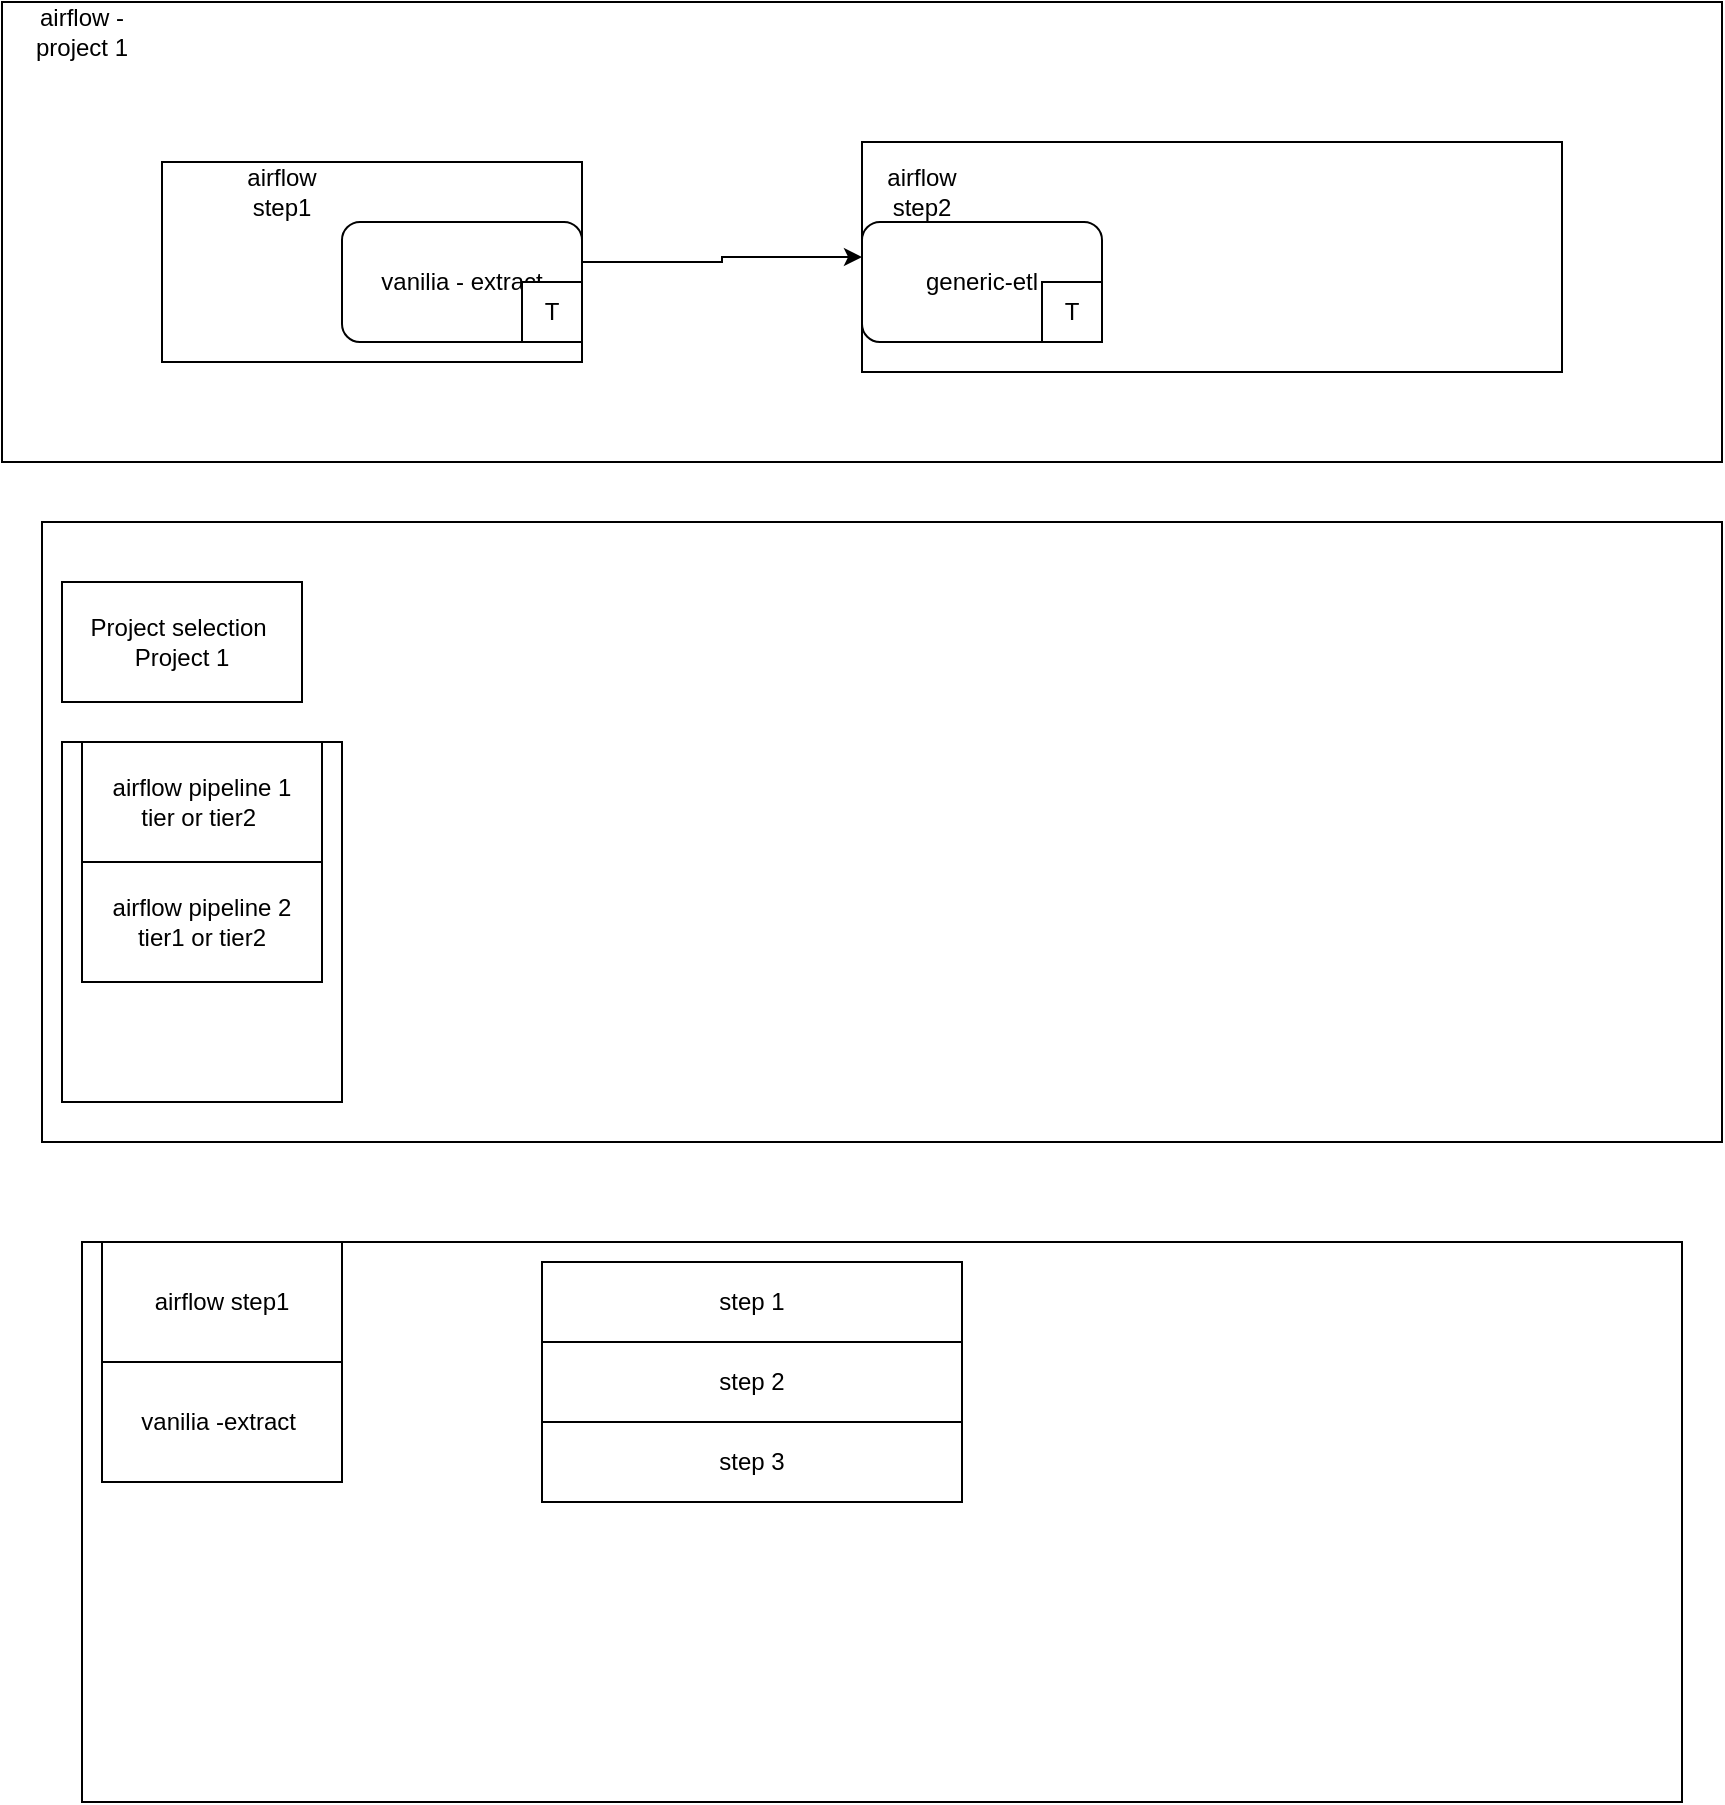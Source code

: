 <mxfile version="16.5.3" type="device"><diagram id="gTDBBgW0pvSpPj36XYHt" name="Page-1"><mxGraphModel dx="1186" dy="608" grid="1" gridSize="10" guides="1" tooltips="1" connect="1" arrows="1" fold="1" page="1" pageScale="1" pageWidth="850" pageHeight="1100" math="0" shadow="0"><root><mxCell id="0"/><mxCell id="1" parent="0"/><mxCell id="PC7Z_Ww7NmTy_V5oG44v-1" value="" style="rounded=0;whiteSpace=wrap;html=1;" vertex="1" parent="1"><mxGeometry x="10" y="100" width="860" height="230" as="geometry"/></mxCell><mxCell id="PC7Z_Ww7NmTy_V5oG44v-5" value="" style="edgeStyle=orthogonalEdgeStyle;rounded=0;orthogonalLoop=1;jettySize=auto;html=1;" edge="1" parent="1" source="PC7Z_Ww7NmTy_V5oG44v-2" target="PC7Z_Ww7NmTy_V5oG44v-4"><mxGeometry relative="1" as="geometry"/></mxCell><mxCell id="PC7Z_Ww7NmTy_V5oG44v-2" value="" style="rounded=0;whiteSpace=wrap;html=1;" vertex="1" parent="1"><mxGeometry x="90" y="180" width="210" height="100" as="geometry"/></mxCell><mxCell id="PC7Z_Ww7NmTy_V5oG44v-4" value="" style="rounded=0;whiteSpace=wrap;html=1;" vertex="1" parent="1"><mxGeometry x="440" y="170" width="350" height="115" as="geometry"/></mxCell><mxCell id="PC7Z_Ww7NmTy_V5oG44v-6" value="airflow - project 1" style="text;html=1;strokeColor=none;fillColor=none;align=center;verticalAlign=middle;whiteSpace=wrap;rounded=0;" vertex="1" parent="1"><mxGeometry x="20" y="100" width="60" height="30" as="geometry"/></mxCell><mxCell id="PC7Z_Ww7NmTy_V5oG44v-7" value="airflow step1" style="text;html=1;strokeColor=none;fillColor=none;align=center;verticalAlign=middle;whiteSpace=wrap;rounded=0;" vertex="1" parent="1"><mxGeometry x="120" y="180" width="60" height="30" as="geometry"/></mxCell><mxCell id="PC7Z_Ww7NmTy_V5oG44v-8" value="airflow step2" style="text;html=1;strokeColor=none;fillColor=none;align=center;verticalAlign=middle;whiteSpace=wrap;rounded=0;" vertex="1" parent="1"><mxGeometry x="440" y="180" width="60" height="30" as="geometry"/></mxCell><mxCell id="PC7Z_Ww7NmTy_V5oG44v-9" value="vanilia - extract" style="rounded=1;whiteSpace=wrap;html=1;" vertex="1" parent="1"><mxGeometry x="180" y="210" width="120" height="60" as="geometry"/></mxCell><mxCell id="PC7Z_Ww7NmTy_V5oG44v-10" value="generic-etl" style="rounded=1;whiteSpace=wrap;html=1;" vertex="1" parent="1"><mxGeometry x="440" y="210" width="120" height="60" as="geometry"/></mxCell><mxCell id="PC7Z_Ww7NmTy_V5oG44v-11" value="T" style="rounded=0;whiteSpace=wrap;html=1;" vertex="1" parent="1"><mxGeometry x="270" y="240" width="30" height="30" as="geometry"/></mxCell><mxCell id="PC7Z_Ww7NmTy_V5oG44v-12" value="T" style="rounded=0;whiteSpace=wrap;html=1;" vertex="1" parent="1"><mxGeometry x="530" y="240" width="30" height="30" as="geometry"/></mxCell><mxCell id="PC7Z_Ww7NmTy_V5oG44v-13" value="" style="rounded=0;whiteSpace=wrap;html=1;" vertex="1" parent="1"><mxGeometry x="30" y="360" width="840" height="310" as="geometry"/></mxCell><mxCell id="PC7Z_Ww7NmTy_V5oG44v-14" value="Project selection&amp;nbsp;&lt;br&gt;Project 1" style="rounded=0;whiteSpace=wrap;html=1;" vertex="1" parent="1"><mxGeometry x="40" y="390" width="120" height="60" as="geometry"/></mxCell><mxCell id="PC7Z_Ww7NmTy_V5oG44v-15" value="" style="rounded=0;whiteSpace=wrap;html=1;" vertex="1" parent="1"><mxGeometry x="40" y="470" width="140" height="180" as="geometry"/></mxCell><mxCell id="PC7Z_Ww7NmTy_V5oG44v-16" value="airflow pipeline 1&lt;br&gt;tier or tier2&amp;nbsp;" style="rounded=0;whiteSpace=wrap;html=1;" vertex="1" parent="1"><mxGeometry x="50" y="470" width="120" height="60" as="geometry"/></mxCell><mxCell id="PC7Z_Ww7NmTy_V5oG44v-17" value="airflow pipeline 2&lt;br&gt;tier1 or tier2" style="rounded=0;whiteSpace=wrap;html=1;" vertex="1" parent="1"><mxGeometry x="50" y="530" width="120" height="60" as="geometry"/></mxCell><mxCell id="PC7Z_Ww7NmTy_V5oG44v-18" value="" style="rounded=0;whiteSpace=wrap;html=1;" vertex="1" parent="1"><mxGeometry x="50" y="720" width="800" height="280" as="geometry"/></mxCell><mxCell id="PC7Z_Ww7NmTy_V5oG44v-19" value="airflow step1" style="rounded=0;whiteSpace=wrap;html=1;" vertex="1" parent="1"><mxGeometry x="60" y="720" width="120" height="60" as="geometry"/></mxCell><mxCell id="PC7Z_Ww7NmTy_V5oG44v-20" value="vanilia -extract&amp;nbsp;" style="rounded=0;whiteSpace=wrap;html=1;" vertex="1" parent="1"><mxGeometry x="60" y="780" width="120" height="60" as="geometry"/></mxCell><mxCell id="PC7Z_Ww7NmTy_V5oG44v-21" value="step 1" style="rounded=0;whiteSpace=wrap;html=1;" vertex="1" parent="1"><mxGeometry x="280" y="730" width="210" height="40" as="geometry"/></mxCell><mxCell id="PC7Z_Ww7NmTy_V5oG44v-22" value="step 2" style="rounded=0;whiteSpace=wrap;html=1;" vertex="1" parent="1"><mxGeometry x="280" y="770" width="210" height="40" as="geometry"/></mxCell><mxCell id="PC7Z_Ww7NmTy_V5oG44v-23" value="step 3" style="rounded=0;whiteSpace=wrap;html=1;" vertex="1" parent="1"><mxGeometry x="280" y="810" width="210" height="40" as="geometry"/></mxCell></root></mxGraphModel></diagram></mxfile>